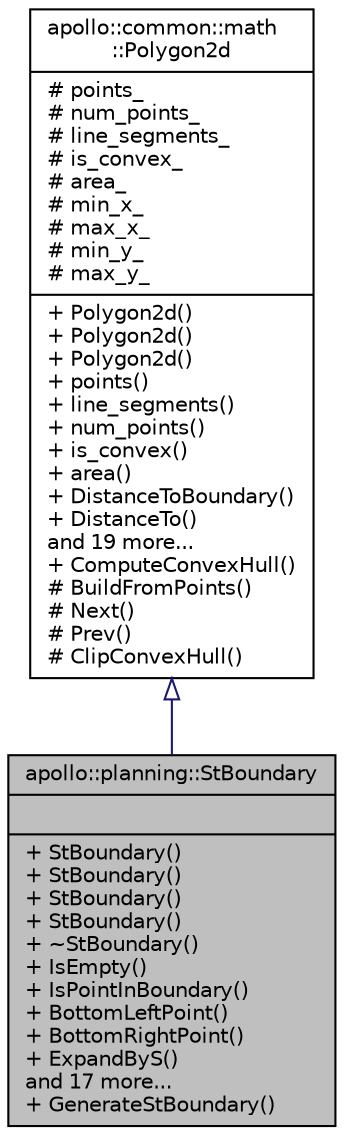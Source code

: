 digraph "apollo::planning::StBoundary"
{
  edge [fontname="Helvetica",fontsize="10",labelfontname="Helvetica",labelfontsize="10"];
  node [fontname="Helvetica",fontsize="10",shape=record];
  Node1 [label="{apollo::planning::StBoundary\n||+ StBoundary()\l+ StBoundary()\l+ StBoundary()\l+ StBoundary()\l+ ~StBoundary()\l+ IsEmpty()\l+ IsPointInBoundary()\l+ BottomLeftPoint()\l+ BottomRightPoint()\l+ ExpandByS()\land 17 more...\l+ GenerateStBoundary()\l}",height=0.2,width=0.4,color="black", fillcolor="grey75", style="filled" fontcolor="black"];
  Node2 -> Node1 [dir="back",color="midnightblue",fontsize="10",style="solid",arrowtail="onormal",fontname="Helvetica"];
  Node2 [label="{apollo::common::math\l::Polygon2d\n|# points_\l# num_points_\l# line_segments_\l# is_convex_\l# area_\l# min_x_\l# max_x_\l# min_y_\l# max_y_\l|+ Polygon2d()\l+ Polygon2d()\l+ Polygon2d()\l+ points()\l+ line_segments()\l+ num_points()\l+ is_convex()\l+ area()\l+ DistanceToBoundary()\l+ DistanceTo()\land 19 more...\l+ ComputeConvexHull()\l# BuildFromPoints()\l# Next()\l# Prev()\l# ClipConvexHull()\l}",height=0.2,width=0.4,color="black", fillcolor="white", style="filled",URL="$classapollo_1_1common_1_1math_1_1Polygon2d.html",tooltip="The class of polygon in 2-D. "];
}
